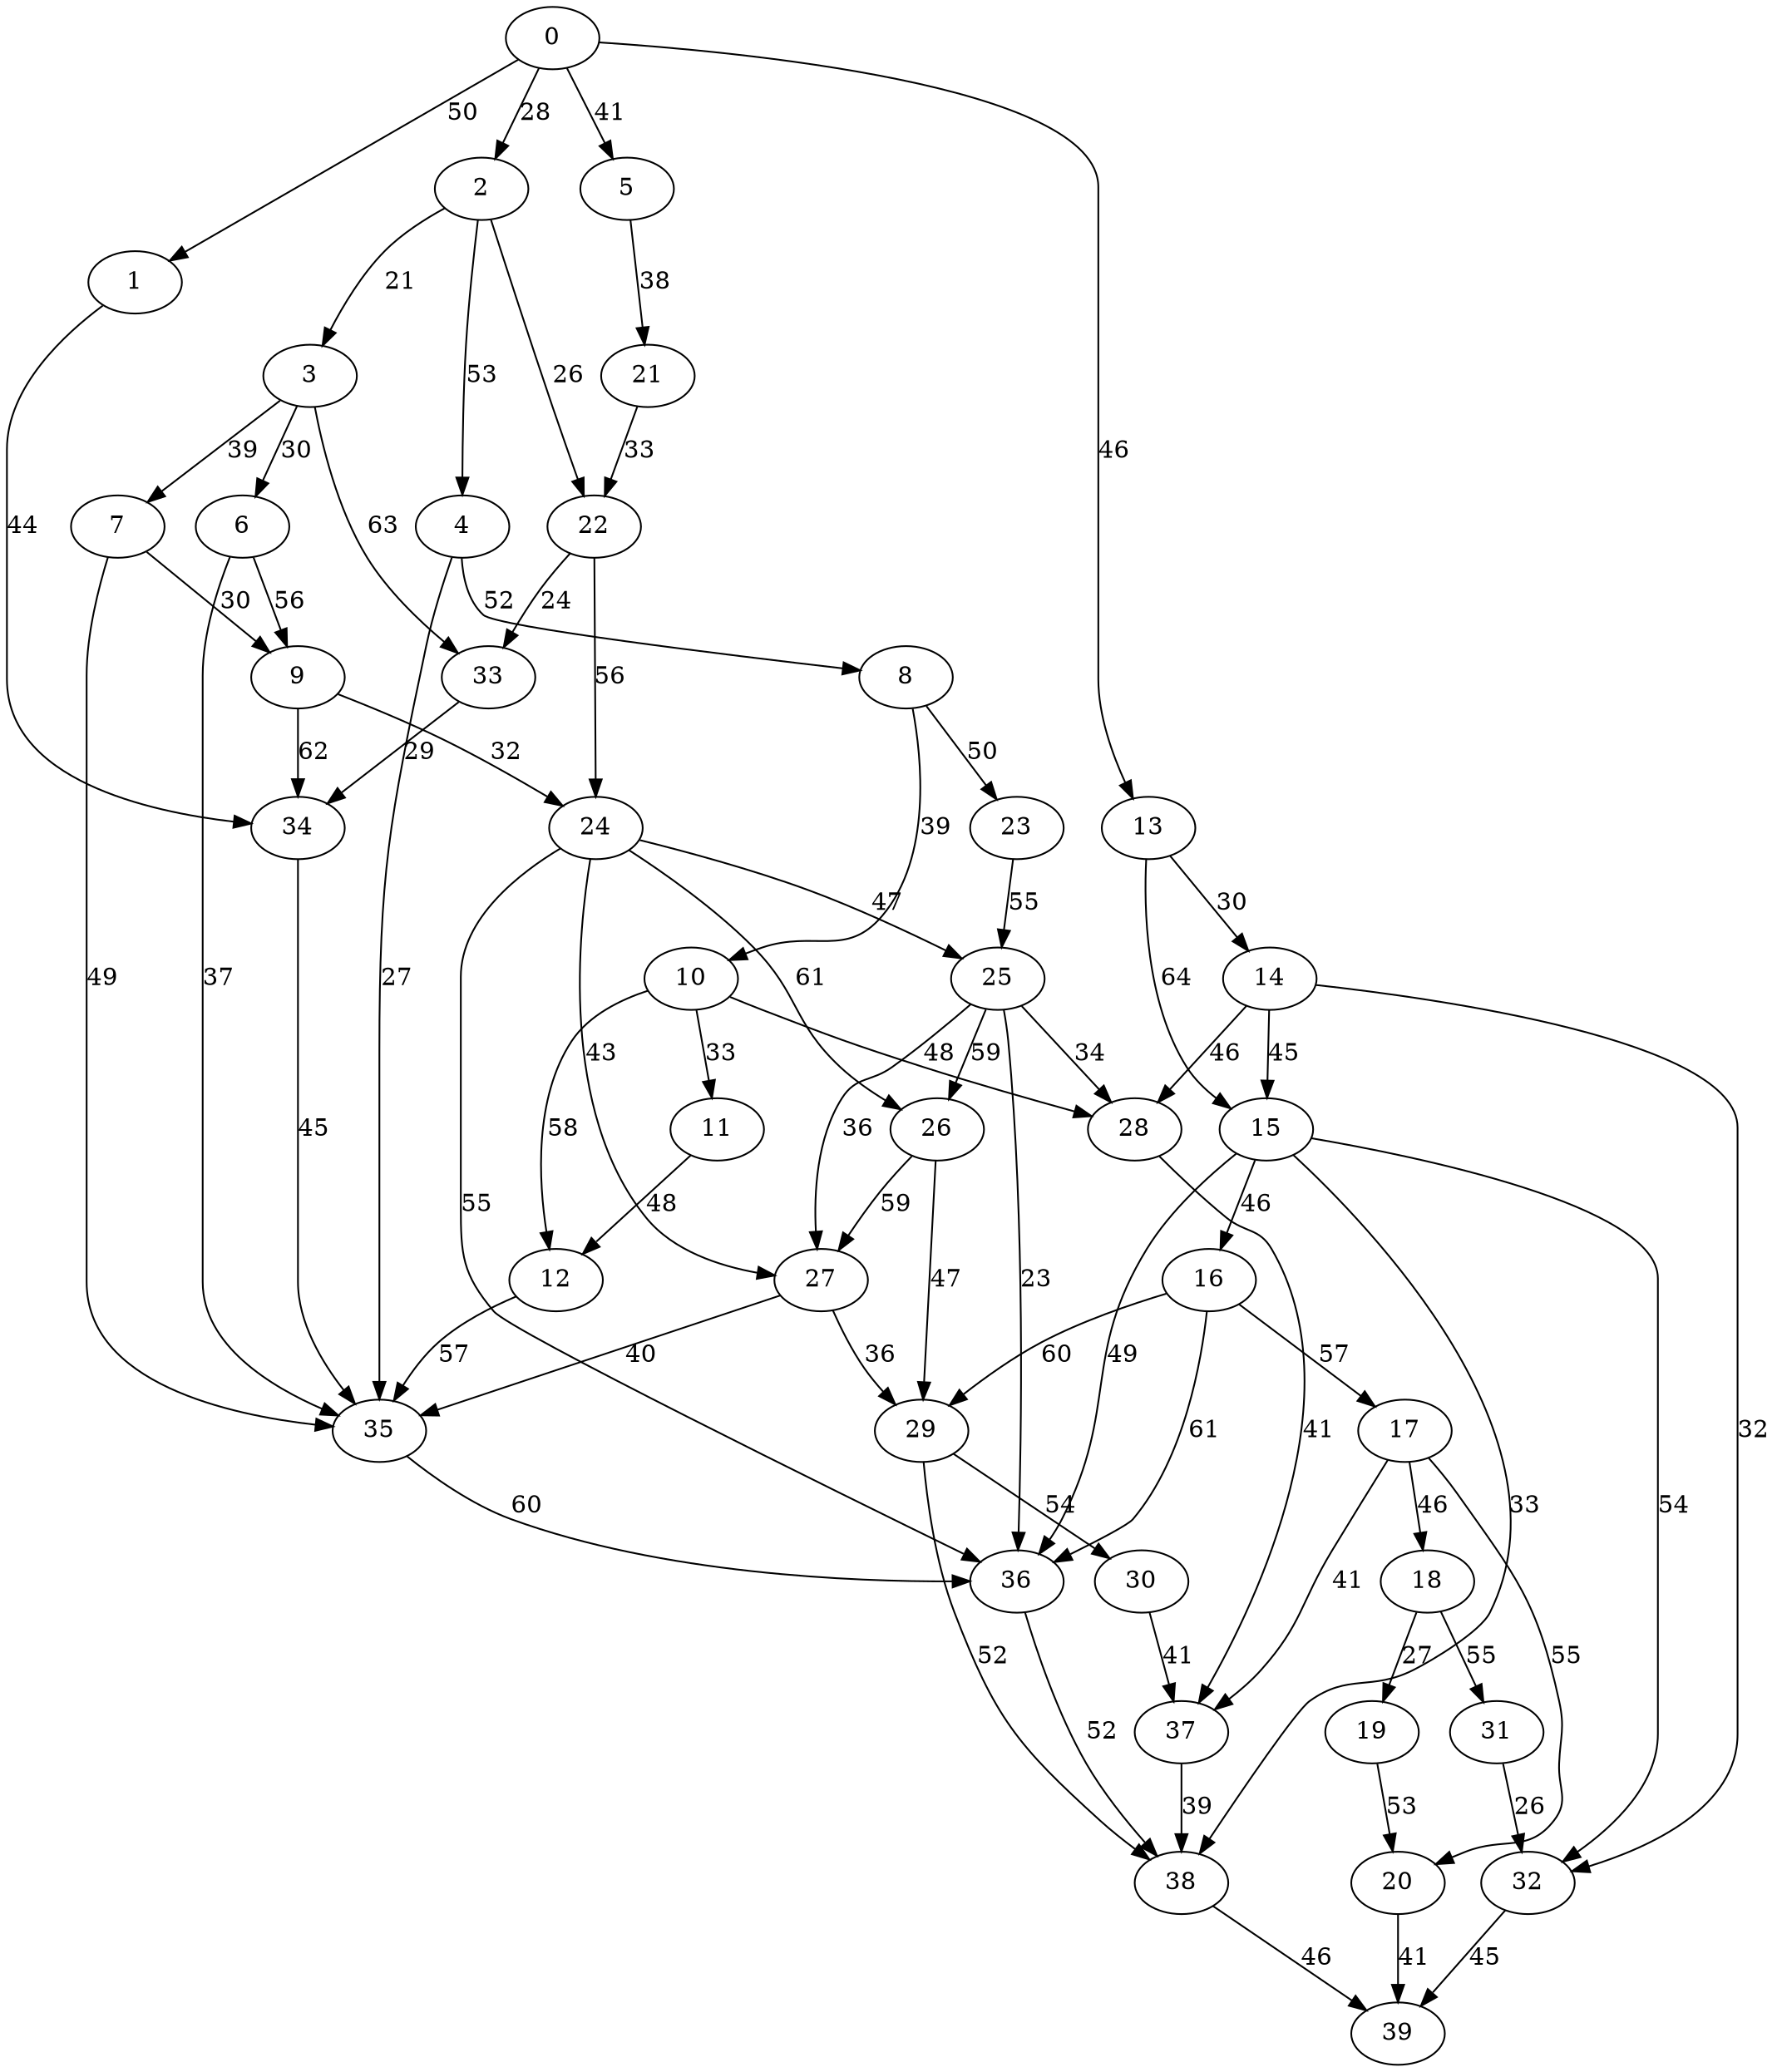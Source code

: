 digraph t40p3r7_1 {
0 -> 1 [ label = 50 ];
0 -> 2 [ label = 28 ];
0 -> 5 [ label = 41 ];
0 -> 13 [ label = 46 ];
1 -> 34 [ label = 44 ];
2 -> 3 [ label = 21 ];
2 -> 4 [ label = 53 ];
2 -> 22 [ label = 26 ];
3 -> 6 [ label = 30 ];
3 -> 7 [ label = 39 ];
3 -> 33 [ label = 63 ];
4 -> 8 [ label = 52 ];
4 -> 35 [ label = 27 ];
5 -> 21 [ label = 38 ];
6 -> 9 [ label = 56 ];
6 -> 35 [ label = 37 ];
7 -> 9 [ label = 30 ];
7 -> 35 [ label = 49 ];
8 -> 10 [ label = 39 ];
8 -> 23 [ label = 50 ];
9 -> 24 [ label = 32 ];
9 -> 34 [ label = 62 ];
10 -> 11 [ label = 33 ];
10 -> 12 [ label = 58 ];
10 -> 28 [ label = 48 ];
11 -> 12 [ label = 48 ];
12 -> 35 [ label = 57 ];
13 -> 14 [ label = 30 ];
13 -> 15 [ label = 64 ];
14 -> 15 [ label = 45 ];
14 -> 28 [ label = 46 ];
14 -> 32 [ label = 32 ];
15 -> 16 [ label = 46 ];
15 -> 32 [ label = 54 ];
15 -> 36 [ label = 49 ];
15 -> 38 [ label = 33 ];
16 -> 17 [ label = 57 ];
16 -> 29 [ label = 60 ];
16 -> 36 [ label = 61 ];
17 -> 18 [ label = 46 ];
17 -> 20 [ label = 55 ];
17 -> 37 [ label = 41 ];
18 -> 19 [ label = 27 ];
18 -> 31 [ label = 55 ];
19 -> 20 [ label = 53 ];
20 -> 39 [ label = 41 ];
21 -> 22 [ label = 33 ];
22 -> 24 [ label = 56 ];
22 -> 33 [ label = 24 ];
23 -> 25 [ label = 55 ];
24 -> 25 [ label = 47 ];
24 -> 26 [ label = 61 ];
24 -> 27 [ label = 43 ];
24 -> 36 [ label = 55 ];
25 -> 26 [ label = 59 ];
25 -> 27 [ label = 36 ];
25 -> 28 [ label = 34 ];
25 -> 36 [ label = 23 ];
26 -> 27 [ label = 59 ];
26 -> 29 [ label = 47 ];
27 -> 29 [ label = 36 ];
27 -> 35 [ label = 40 ];
28 -> 37 [ label = 41 ];
29 -> 30 [ label = 54 ];
29 -> 38 [ label = 52 ];
30 -> 37 [ label = 41 ];
31 -> 32 [ label = 26 ];
32 -> 39 [ label = 45 ];
33 -> 34 [ label = 29 ];
34 -> 35 [ label = 45 ];
35 -> 36 [ label = 60 ];
36 -> 38 [ label = 52 ];
37 -> 38 [ label = 39 ];
38 -> 39 [ label = 46 ];
 }

